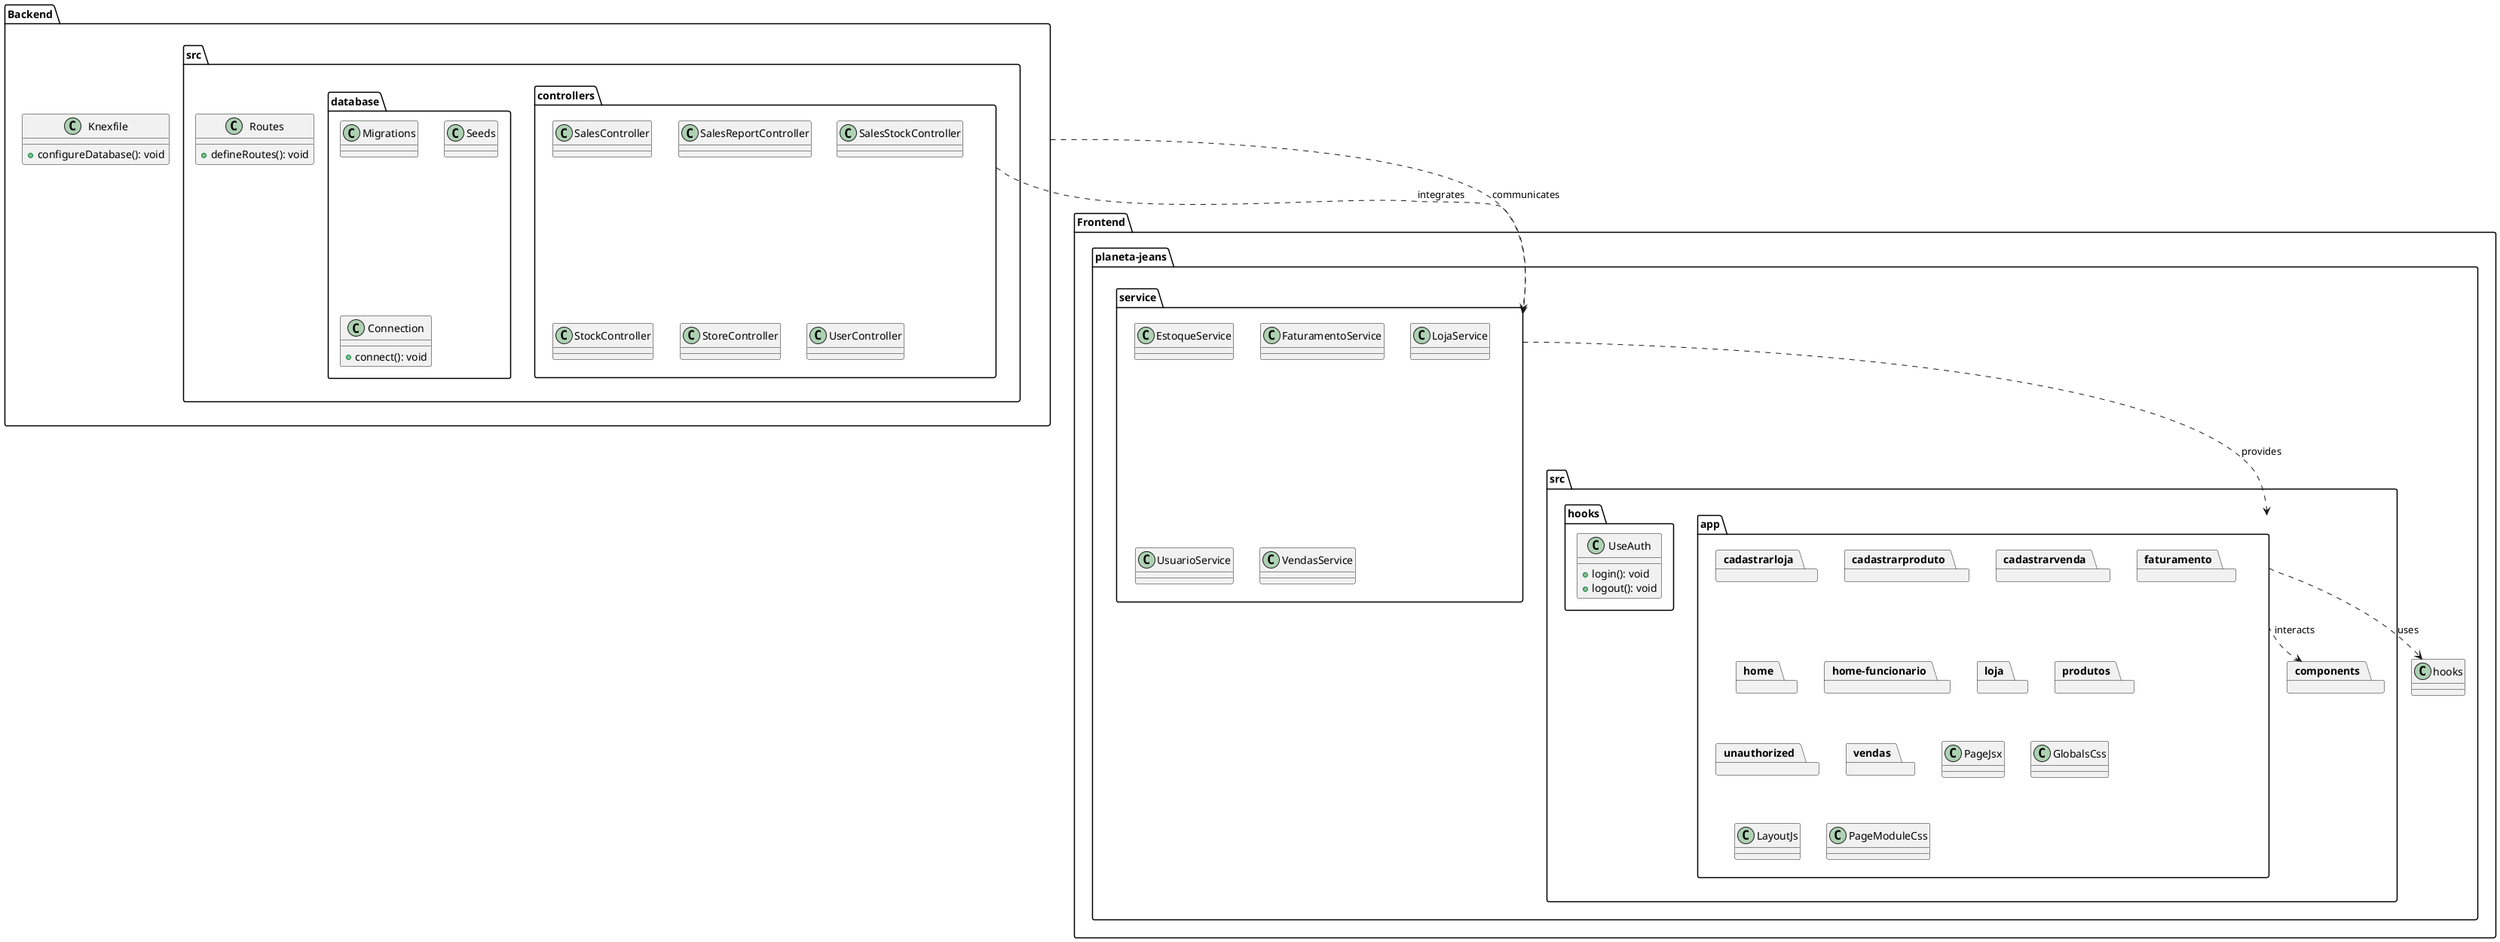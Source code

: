 @startuml
allow_mixing
package "Backend" {
    package "src" {
        package "controllers" {
            class SalesController
            class SalesReportController
            class SalesStockController
            class StockController
            class StoreController
            class UserController
        }

        package "database" {
            class Migrations
            class Seeds
            class Connection {
                +connect(): void
            }
        }

        class Routes {
            +defineRoutes(): void
        }
    }

    class Knexfile {
        +configureDatabase(): void
    }
}

package "Frontend" {
    package "planeta-jeans" {
        package "service" {
            class EstoqueService
            class FaturamentoService
            class LojaService
            class UsuarioService
            class VendasService
        }

        package "src" {
            package "app" {
                package "cadastrarloja"
                package "cadastrarproduto"
                package "cadastrarvenda"
                package "faturamento"
                package "home"
                package "home-funcionario"
                package "loja"
                package "produtos"
                package "unauthorized"
                package "vendas"

                class PageJsx
                class GlobalsCss
                class LayoutJs
                class PageModuleCss
            }

            package "components"
            package "hooks" {
                class UseAuth {
                    +login(): void
                    +logout(): void
                }
            }
        }
    }
}

' Connections between Backend and Frontend
"Backend" ..> "Frontend.planeta-jeans.service" : communicates
"Frontend.planeta-jeans.service" ..> "Frontend.planeta-jeans.src.app" : provides
"Frontend.planeta-jeans.src.app" ..> "Frontend.planeta-jeans.hooks" : uses

' Internal Frontend relationships
"Frontend.planeta-jeans.src.app" ..> "Frontend.planeta-jeans.src.components" : interacts

' Connections Backend-Frontend Services
"Backend.src.controllers" ..> "Frontend.planeta-jeans.service" : integrates
@enduml
